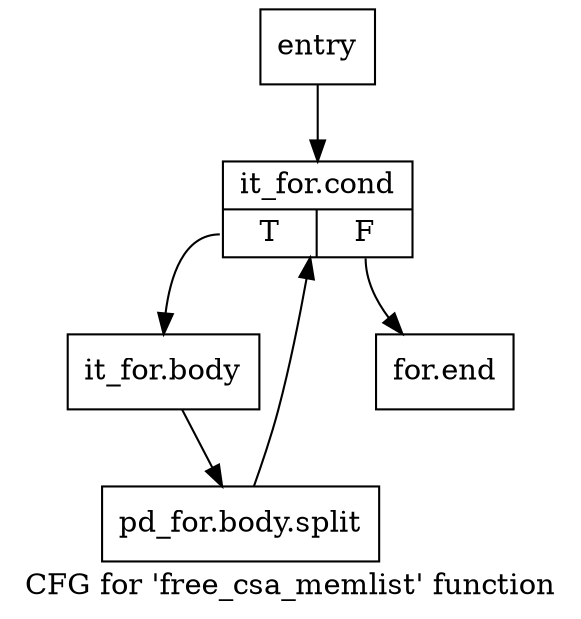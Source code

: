 digraph "CFG for 'free_csa_memlist' function" {
	label="CFG for 'free_csa_memlist' function";

	Node0x876c350 [shape=record,label="{entry}"];
	Node0x876c350 -> Node0x8781380;
	Node0x8781380 [shape=record,label="{it_for.cond|{<s0>T|<s1>F}}"];
	Node0x8781380:s0 -> Node0x87813d0;
	Node0x8781380:s1 -> Node0x8781420;
	Node0x87813d0 [shape=record,label="{it_for.body}"];
	Node0x87813d0 -> Node0xe68c2e0;
	Node0xe68c2e0 [shape=record,label="{pd_for.body.split}"];
	Node0xe68c2e0 -> Node0x8781380;
	Node0x8781420 [shape=record,label="{for.end}"];
}
